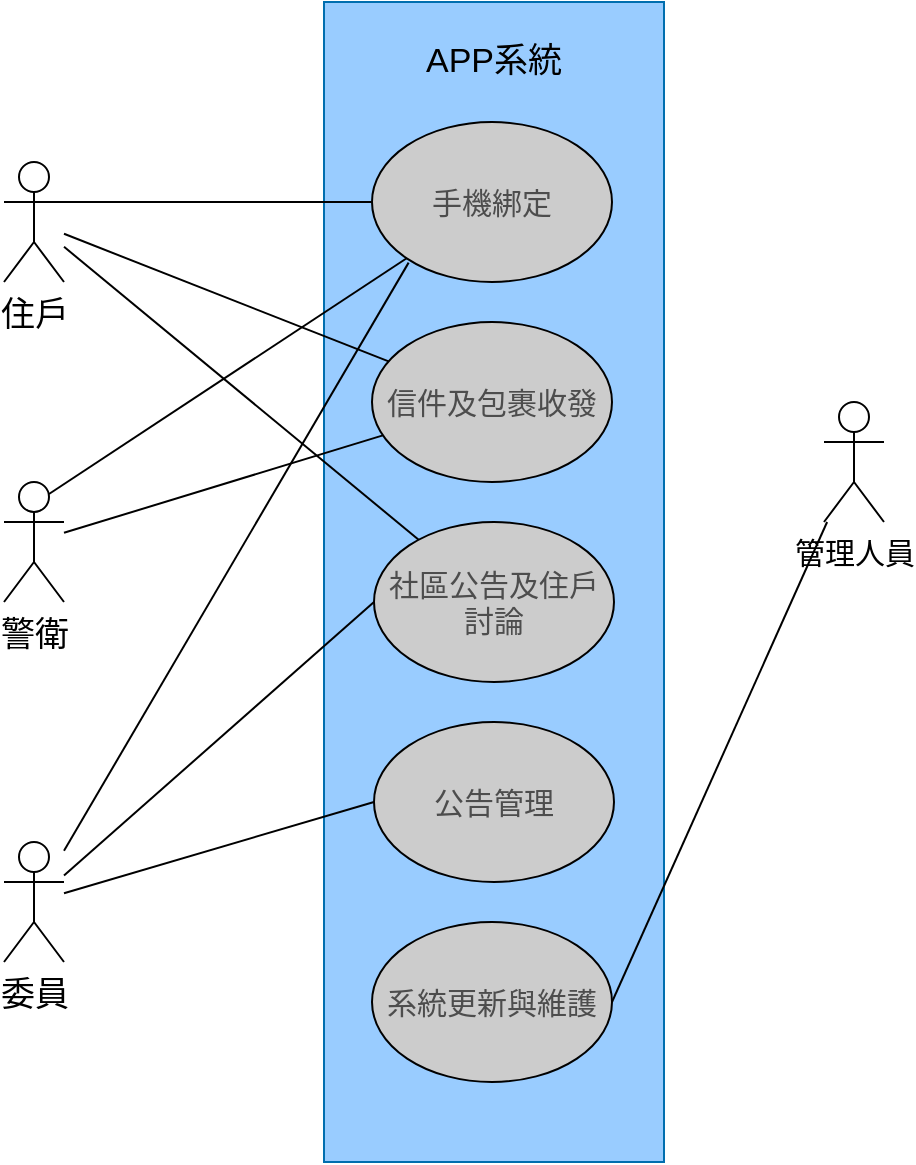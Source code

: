 <mxfile>
    <diagram id="kLzk2-3GJ4UFO2NLZEmT" name="第1頁">
        <mxGraphModel dx="1469" dy="610" grid="1" gridSize="10" guides="1" tooltips="1" connect="1" arrows="1" fold="1" page="1" pageScale="1" pageWidth="827" pageHeight="1169" math="0" shadow="0">
            <root>
                <mxCell id="0"/>
                <mxCell id="1" parent="0"/>
                <mxCell id="2" value="" style="rounded=0;whiteSpace=wrap;html=1;fillColor=#99CCFF;fontColor=#ffffff;strokeColor=#006EAF;" vertex="1" parent="1">
                    <mxGeometry x="270" y="10" width="170" height="580" as="geometry"/>
                </mxCell>
                <mxCell id="3" value="&lt;font style=&quot;font-size: 17px;&quot;&gt;住戶&lt;/font&gt;" style="shape=umlActor;verticalLabelPosition=bottom;verticalAlign=top;html=1;outlineConnect=0;" vertex="1" parent="1">
                    <mxGeometry x="110" y="90" width="30" height="60" as="geometry"/>
                </mxCell>
                <mxCell id="4" value="&lt;font style=&quot;font-size: 17px;&quot;&gt;警衛&lt;/font&gt;" style="shape=umlActor;verticalLabelPosition=bottom;verticalAlign=top;html=1;outlineConnect=0;" vertex="1" parent="1">
                    <mxGeometry x="110" y="250" width="30" height="60" as="geometry"/>
                </mxCell>
                <mxCell id="7" value="&lt;span style=&quot;font-size: 17px;&quot;&gt;委員&lt;/span&gt;" style="shape=umlActor;verticalLabelPosition=bottom;verticalAlign=top;html=1;outlineConnect=0;" vertex="1" parent="1">
                    <mxGeometry x="110" y="430" width="30" height="60" as="geometry"/>
                </mxCell>
                <mxCell id="10" value="APP系統" style="text;html=1;strokeColor=none;fillColor=none;align=center;verticalAlign=middle;whiteSpace=wrap;rounded=0;fontSize=17;" vertex="1" parent="1">
                    <mxGeometry x="290" y="20" width="130" height="40" as="geometry"/>
                </mxCell>
                <mxCell id="12" value="&lt;font style=&quot;font-size: 15px;&quot;&gt;管理人員&lt;/font&gt;" style="shape=umlActor;verticalLabelPosition=bottom;verticalAlign=top;html=1;outlineConnect=0;" vertex="1" parent="1">
                    <mxGeometry x="520" y="210" width="30" height="60" as="geometry"/>
                </mxCell>
                <mxCell id="13" value="&lt;font color=&quot;#4d4d4d&quot;&gt;手機綁定&lt;/font&gt;" style="ellipse;whiteSpace=wrap;html=1;fontSize=15;fillColor=#CCCCCC;" vertex="1" parent="1">
                    <mxGeometry x="294" y="70" width="120" height="80" as="geometry"/>
                </mxCell>
                <mxCell id="14" value="" style="endArrow=none;html=1;fontSize=15;fontColor=#4D4D4D;endFill=0;exitX=1;exitY=0.333;exitDx=0;exitDy=0;exitPerimeter=0;" edge="1" parent="1" source="3" target="13">
                    <mxGeometry width="50" height="50" relative="1" as="geometry">
                        <mxPoint x="290" y="210" as="sourcePoint"/>
                        <mxPoint x="340" y="160" as="targetPoint"/>
                    </mxGeometry>
                </mxCell>
                <mxCell id="15" value="" style="endArrow=none;html=1;fontSize=15;fontColor=#4D4D4D;endFill=0;exitX=0.75;exitY=0.1;exitDx=0;exitDy=0;exitPerimeter=0;" edge="1" parent="1" source="4" target="13">
                    <mxGeometry width="50" height="50" relative="1" as="geometry">
                        <mxPoint x="290" y="210" as="sourcePoint"/>
                        <mxPoint x="340" y="160" as="targetPoint"/>
                    </mxGeometry>
                </mxCell>
                <mxCell id="16" value="" style="endArrow=none;html=1;fontSize=15;fontColor=#4D4D4D;endFill=0;" edge="1" parent="1" source="7">
                    <mxGeometry width="50" height="50" relative="1" as="geometry">
                        <mxPoint x="150" y="204.105" as="sourcePoint"/>
                        <mxPoint x="312.313" y="140.314" as="targetPoint"/>
                    </mxGeometry>
                </mxCell>
                <mxCell id="17" value="&lt;font color=&quot;#4d4d4d&quot;&gt;信件及包裹收發&lt;/font&gt;" style="ellipse;whiteSpace=wrap;html=1;fontSize=15;fillColor=#CCCCCC;" vertex="1" parent="1">
                    <mxGeometry x="294" y="170" width="120" height="80" as="geometry"/>
                </mxCell>
                <mxCell id="18" value="" style="endArrow=none;html=1;fontSize=15;fontColor=#4D4D4D;endFill=0;" edge="1" parent="1" source="3" target="17">
                    <mxGeometry width="50" height="50" relative="1" as="geometry">
                        <mxPoint x="150" y="343.208" as="sourcePoint"/>
                        <mxPoint x="322.313" y="150.314" as="targetPoint"/>
                    </mxGeometry>
                </mxCell>
                <mxCell id="19" value="" style="endArrow=none;html=1;fontSize=15;fontColor=#4D4D4D;endFill=0;" edge="1" parent="1" source="4" target="17">
                    <mxGeometry width="50" height="50" relative="1" as="geometry">
                        <mxPoint x="150" y="89.783" as="sourcePoint"/>
                        <mxPoint x="322.11" y="202.028" as="targetPoint"/>
                    </mxGeometry>
                </mxCell>
                <mxCell id="20" value="&lt;font color=&quot;#4d4d4d&quot;&gt;社區公告及住戶討論&lt;/font&gt;" style="ellipse;whiteSpace=wrap;html=1;fontSize=15;fillColor=#CCCCCC;" vertex="1" parent="1">
                    <mxGeometry x="295" y="270" width="120" height="80" as="geometry"/>
                </mxCell>
                <mxCell id="21" value="" style="endArrow=none;html=1;fontSize=15;fontColor=#4D4D4D;endFill=0;entryX=0;entryY=0.5;entryDx=0;entryDy=0;" edge="1" parent="1" source="7" target="20">
                    <mxGeometry width="50" height="50" relative="1" as="geometry">
                        <mxPoint x="150" y="343.208" as="sourcePoint"/>
                        <mxPoint x="322.313" y="150.314" as="targetPoint"/>
                    </mxGeometry>
                </mxCell>
                <mxCell id="22" value="" style="endArrow=none;html=1;fontSize=15;fontColor=#4D4D4D;endFill=0;" edge="1" parent="1" source="3" target="20">
                    <mxGeometry width="50" height="50" relative="1" as="geometry">
                        <mxPoint x="150" y="356.471" as="sourcePoint"/>
                        <mxPoint x="300" y="310" as="targetPoint"/>
                    </mxGeometry>
                </mxCell>
                <mxCell id="23" value="&lt;font color=&quot;#4d4d4d&quot;&gt;公告管理&lt;/font&gt;" style="ellipse;whiteSpace=wrap;html=1;fontSize=15;fillColor=#CCCCCC;" vertex="1" parent="1">
                    <mxGeometry x="295" y="370" width="120" height="80" as="geometry"/>
                </mxCell>
                <mxCell id="24" value="" style="endArrow=none;html=1;fontSize=15;fontColor=#4D4D4D;endFill=0;entryX=0;entryY=0.5;entryDx=0;entryDy=0;" edge="1" parent="1" source="7" target="23">
                    <mxGeometry width="50" height="50" relative="1" as="geometry">
                        <mxPoint x="150" y="356.471" as="sourcePoint"/>
                        <mxPoint x="305" y="320" as="targetPoint"/>
                    </mxGeometry>
                </mxCell>
                <mxCell id="25" value="&lt;font color=&quot;#4d4d4d&quot;&gt;系統更新與維護&lt;/font&gt;" style="ellipse;whiteSpace=wrap;html=1;fontSize=15;fillColor=#CCCCCC;" vertex="1" parent="1">
                    <mxGeometry x="294" y="470" width="120" height="80" as="geometry"/>
                </mxCell>
                <mxCell id="26" value="" style="endArrow=none;html=1;fontSize=15;fontColor=#4D4D4D;endFill=0;exitX=1;exitY=0.5;exitDx=0;exitDy=0;" edge="1" parent="1" source="25" target="12">
                    <mxGeometry width="50" height="50" relative="1" as="geometry">
                        <mxPoint x="440" y="415.294" as="sourcePoint"/>
                        <mxPoint x="595" y="470" as="targetPoint"/>
                    </mxGeometry>
                </mxCell>
            </root>
        </mxGraphModel>
    </diagram>
</mxfile>